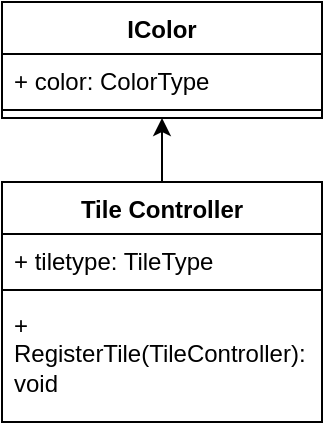 <mxfile version="21.6.5" type="device">
  <diagram id="C5RBs43oDa-KdzZeNtuy" name="Page-1">
    <mxGraphModel dx="1077" dy="627" grid="1" gridSize="10" guides="1" tooltips="1" connect="1" arrows="1" fold="1" page="1" pageScale="1" pageWidth="827" pageHeight="1169" math="0" shadow="0">
      <root>
        <mxCell id="WIyWlLk6GJQsqaUBKTNV-0" />
        <mxCell id="WIyWlLk6GJQsqaUBKTNV-1" parent="WIyWlLk6GJQsqaUBKTNV-0" />
        <mxCell id="FDzOq-HGFAkz8jRjQAmm-14" style="edgeStyle=orthogonalEdgeStyle;rounded=0;orthogonalLoop=1;jettySize=auto;html=1;exitX=0.5;exitY=0;exitDx=0;exitDy=0;entryX=0.5;entryY=1;entryDx=0;entryDy=0;" edge="1" parent="WIyWlLk6GJQsqaUBKTNV-1" source="FDzOq-HGFAkz8jRjQAmm-5" target="FDzOq-HGFAkz8jRjQAmm-9">
          <mxGeometry relative="1" as="geometry" />
        </mxCell>
        <mxCell id="FDzOq-HGFAkz8jRjQAmm-5" value="Tile Controller" style="swimlane;fontStyle=1;align=center;verticalAlign=top;childLayout=stackLayout;horizontal=1;startSize=26;horizontalStack=0;resizeParent=1;resizeParentMax=0;resizeLast=0;collapsible=1;marginBottom=0;whiteSpace=wrap;html=1;" vertex="1" parent="WIyWlLk6GJQsqaUBKTNV-1">
          <mxGeometry x="334" y="130" width="160" height="120" as="geometry" />
        </mxCell>
        <mxCell id="FDzOq-HGFAkz8jRjQAmm-6" value="+ tiletype: TileType" style="text;strokeColor=none;fillColor=none;align=left;verticalAlign=top;spacingLeft=4;spacingRight=4;overflow=hidden;rotatable=0;points=[[0,0.5],[1,0.5]];portConstraint=eastwest;whiteSpace=wrap;html=1;" vertex="1" parent="FDzOq-HGFAkz8jRjQAmm-5">
          <mxGeometry y="26" width="160" height="24" as="geometry" />
        </mxCell>
        <mxCell id="FDzOq-HGFAkz8jRjQAmm-7" value="" style="line;strokeWidth=1;fillColor=none;align=left;verticalAlign=middle;spacingTop=-1;spacingLeft=3;spacingRight=3;rotatable=0;labelPosition=right;points=[];portConstraint=eastwest;strokeColor=inherit;" vertex="1" parent="FDzOq-HGFAkz8jRjQAmm-5">
          <mxGeometry y="50" width="160" height="8" as="geometry" />
        </mxCell>
        <mxCell id="FDzOq-HGFAkz8jRjQAmm-8" value="+ RegisterTile(TileController): void" style="text;strokeColor=none;fillColor=none;align=left;verticalAlign=top;spacingLeft=4;spacingRight=4;overflow=hidden;rotatable=0;points=[[0,0.5],[1,0.5]];portConstraint=eastwest;whiteSpace=wrap;html=1;" vertex="1" parent="FDzOq-HGFAkz8jRjQAmm-5">
          <mxGeometry y="58" width="160" height="62" as="geometry" />
        </mxCell>
        <mxCell id="FDzOq-HGFAkz8jRjQAmm-9" value="IColor" style="swimlane;fontStyle=1;align=center;verticalAlign=top;childLayout=stackLayout;horizontal=1;startSize=26;horizontalStack=0;resizeParent=1;resizeParentMax=0;resizeLast=0;collapsible=1;marginBottom=0;whiteSpace=wrap;html=1;" vertex="1" parent="WIyWlLk6GJQsqaUBKTNV-1">
          <mxGeometry x="334" y="40" width="160" height="58" as="geometry" />
        </mxCell>
        <mxCell id="FDzOq-HGFAkz8jRjQAmm-10" value="+ color: ColorType" style="text;strokeColor=none;fillColor=none;align=left;verticalAlign=top;spacingLeft=4;spacingRight=4;overflow=hidden;rotatable=0;points=[[0,0.5],[1,0.5]];portConstraint=eastwest;whiteSpace=wrap;html=1;" vertex="1" parent="FDzOq-HGFAkz8jRjQAmm-9">
          <mxGeometry y="26" width="160" height="24" as="geometry" />
        </mxCell>
        <mxCell id="FDzOq-HGFAkz8jRjQAmm-11" value="" style="line;strokeWidth=1;fillColor=none;align=left;verticalAlign=middle;spacingTop=-1;spacingLeft=3;spacingRight=3;rotatable=0;labelPosition=right;points=[];portConstraint=eastwest;strokeColor=inherit;" vertex="1" parent="FDzOq-HGFAkz8jRjQAmm-9">
          <mxGeometry y="50" width="160" height="8" as="geometry" />
        </mxCell>
      </root>
    </mxGraphModel>
  </diagram>
</mxfile>
